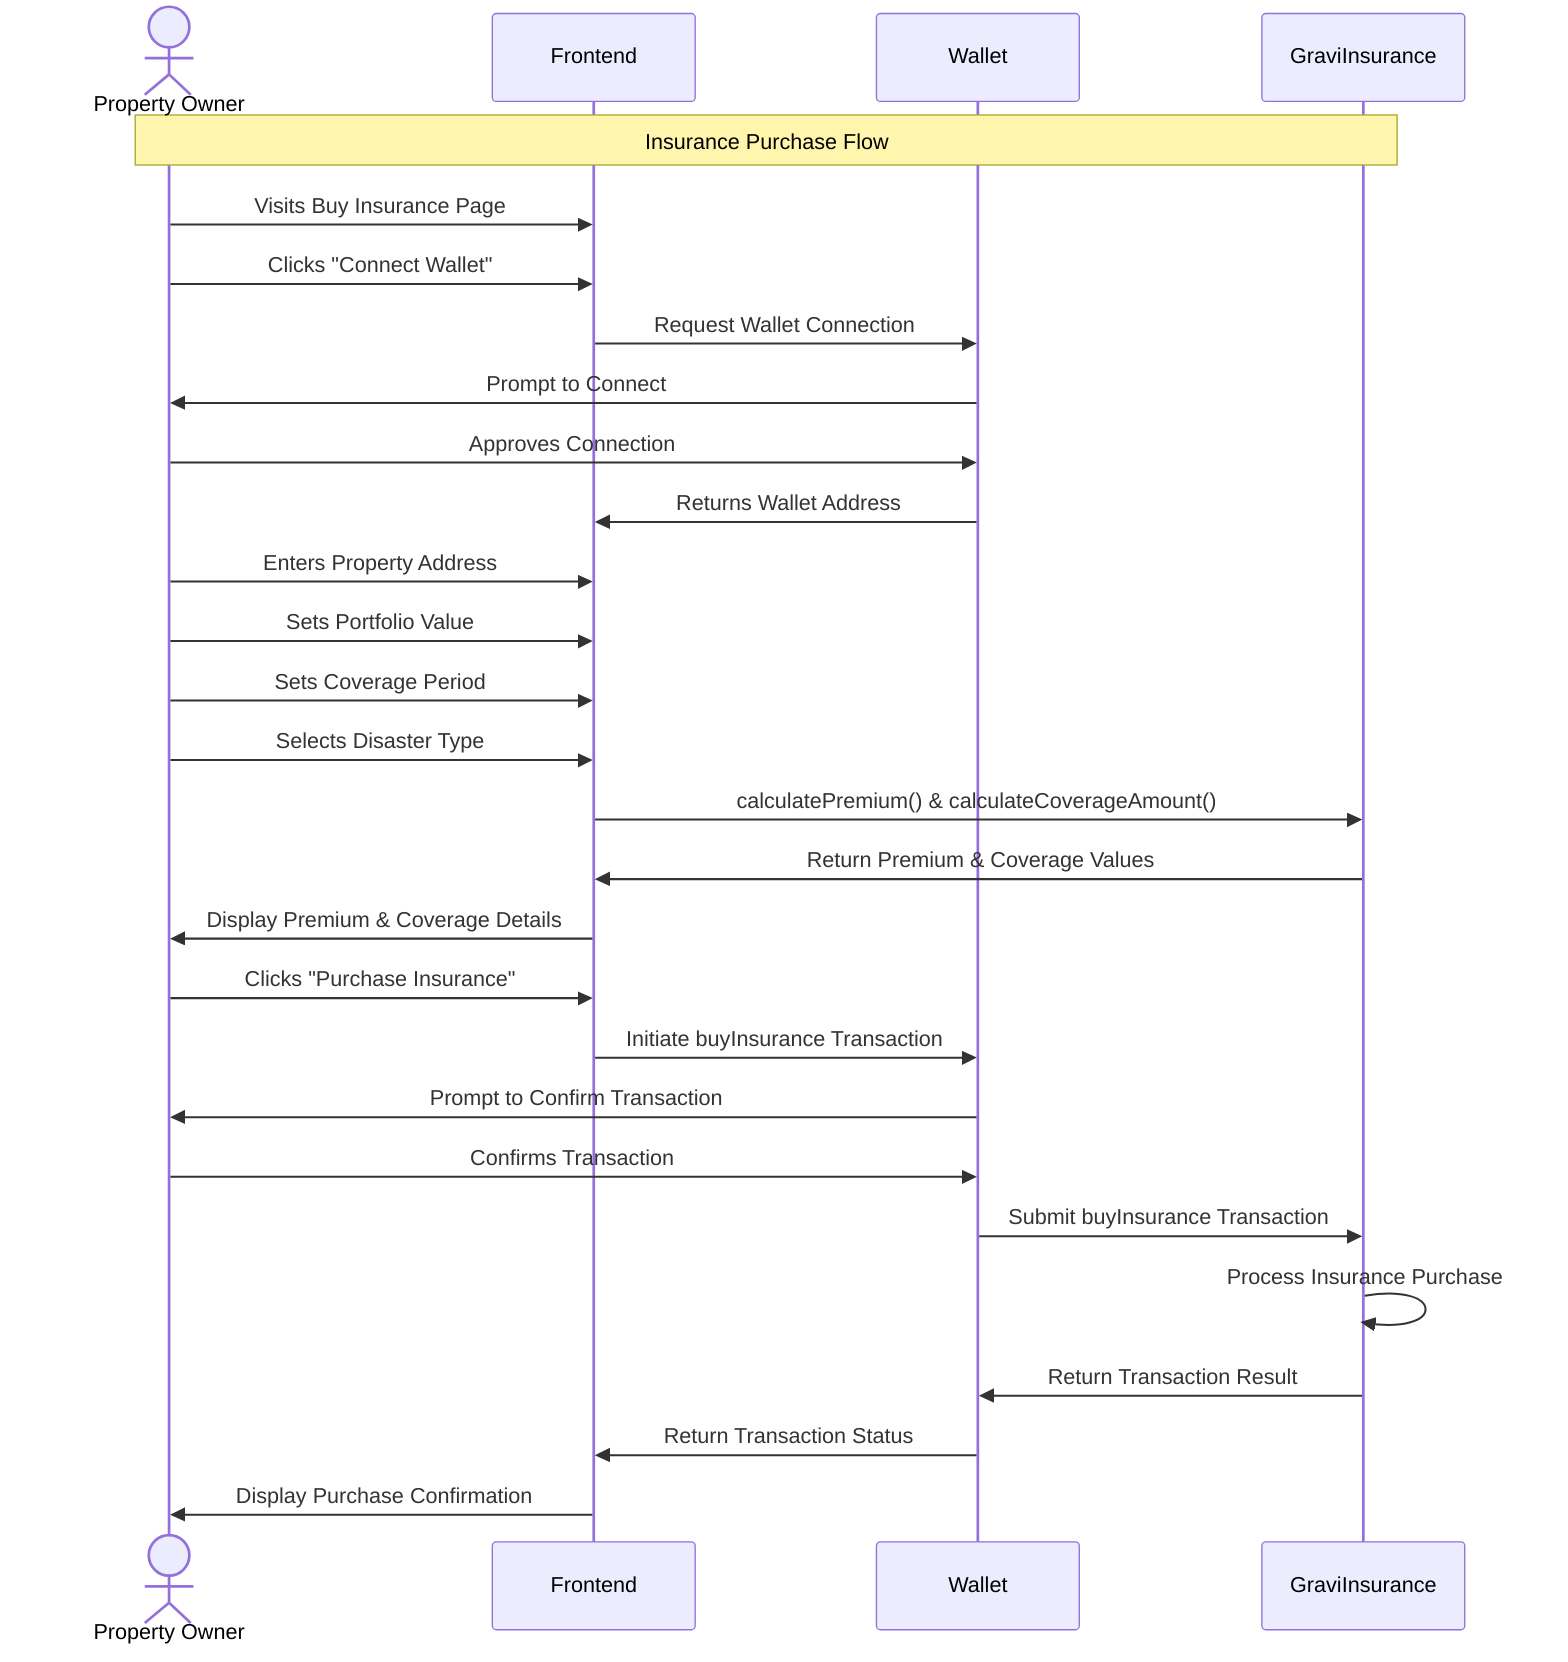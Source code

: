 sequenceDiagram
    actor User as Property Owner
    participant Frontend
    participant Wallet as Wallet
    participant Contract as GraviInsurance

    %% Buy Insurance Flow
    Note over User, Contract: Insurance Purchase Flow
    User->>Frontend: Visits Buy Insurance Page
    User->>Frontend: Clicks "Connect Wallet"
    Frontend->>Wallet: Request Wallet Connection
    Wallet->>User: Prompt to Connect
    User->>Wallet: Approves Connection
    Wallet->>Frontend: Returns Wallet Address
    
    User->>Frontend: Enters Property Address
    User->>Frontend: Sets Portfolio Value
    User->>Frontend: Sets Coverage Period
    User->>Frontend: Selects Disaster Type
    
    Frontend->>Contract: calculatePremium() & calculateCoverageAmount()
    Contract->>Frontend: Return Premium & Coverage Values
    Frontend->>User: Display Premium & Coverage Details
    
    User->>Frontend: Clicks "Purchase Insurance"
    Frontend->>Wallet: Initiate buyInsurance Transaction
    Wallet->>User: Prompt to Confirm Transaction
    User->>Wallet: Confirms Transaction
    Wallet->>Contract: Submit buyInsurance Transaction
    Contract->>Contract: Process Insurance Purchase
    Contract->>Wallet: Return Transaction Result
    Wallet->>Frontend: Return Transaction Status
    Frontend->>User: Display Purchase Confirmation
